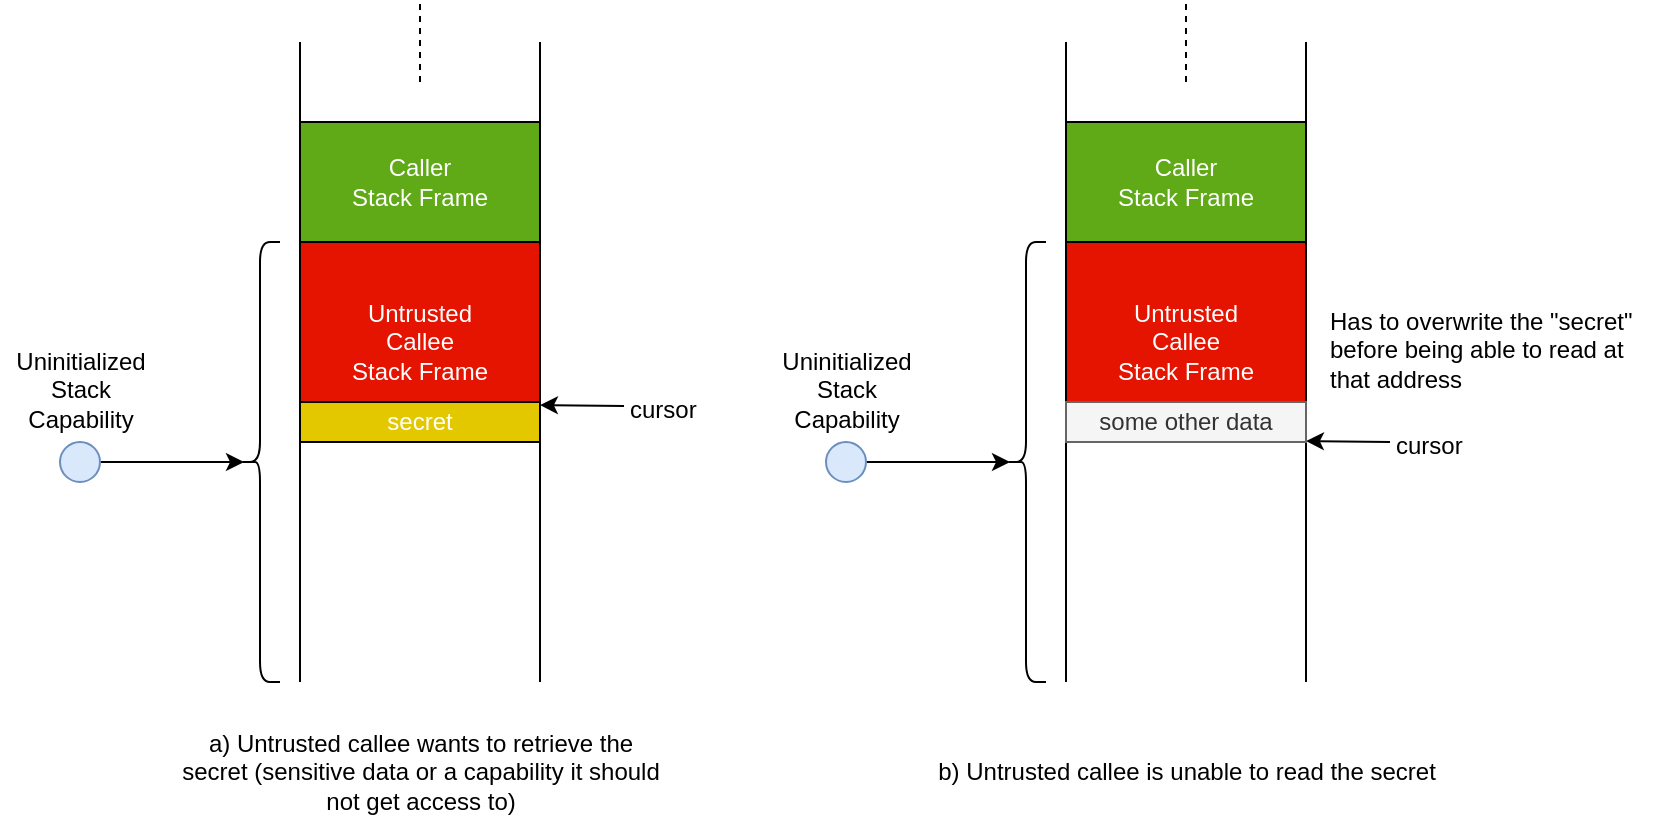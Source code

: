 <mxfile version="12.9.13" type="device"><diagram id="PjYeybVtm9ufVhOcvGIO" name="Page-1"><mxGraphModel dx="2008" dy="726" grid="1" gridSize="10" guides="1" tooltips="1" connect="1" arrows="1" fold="1" page="1" pageScale="1" pageWidth="850" pageHeight="1100" math="0" shadow="0"><root><mxCell id="0"/><mxCell id="1" parent="0"/><mxCell id="3q2pvhwi0i0WQqCyVRY3-1" value="" style="endArrow=none;html=1;" parent="1" edge="1"><mxGeometry width="50" height="50" relative="1" as="geometry"><mxPoint x="310" y="420" as="sourcePoint"/><mxPoint x="310" y="100" as="targetPoint"/></mxGeometry></mxCell><mxCell id="3q2pvhwi0i0WQqCyVRY3-2" value="" style="endArrow=none;html=1;" parent="1" edge="1"><mxGeometry width="50" height="50" relative="1" as="geometry"><mxPoint x="430" y="420" as="sourcePoint"/><mxPoint x="430" y="100" as="targetPoint"/></mxGeometry></mxCell><mxCell id="3q2pvhwi0i0WQqCyVRY3-3" value="" style="endArrow=none;dashed=1;html=1;" parent="1" edge="1"><mxGeometry width="50" height="50" relative="1" as="geometry"><mxPoint x="370" y="120" as="sourcePoint"/><mxPoint x="370" y="80" as="targetPoint"/></mxGeometry></mxCell><mxCell id="3q2pvhwi0i0WQqCyVRY3-4" value="Caller&lt;br&gt;Stack Frame" style="rounded=0;whiteSpace=wrap;html=1;strokeColor=#000000;align=center;fillColor=#60a917;fontColor=#ffffff;" parent="1" vertex="1"><mxGeometry x="310" y="140" width="120" height="60" as="geometry"/></mxCell><mxCell id="3q2pvhwi0i0WQqCyVRY3-5" value="Untrusted&lt;br&gt;Callee&lt;br&gt;Stack Frame" style="rounded=0;whiteSpace=wrap;html=1;strokeColor=#000000;align=center;fillColor=#e51400;fontColor=#ffffff;" parent="1" vertex="1"><mxGeometry x="310" y="200" width="120" height="100" as="geometry"/></mxCell><mxCell id="3q2pvhwi0i0WQqCyVRY3-10" style="edgeStyle=orthogonalEdgeStyle;rounded=0;orthogonalLoop=1;jettySize=auto;html=1;entryX=0.1;entryY=0.5;entryDx=0;entryDy=0;entryPerimeter=0;" parent="1" source="3q2pvhwi0i0WQqCyVRY3-6" target="3q2pvhwi0i0WQqCyVRY3-7" edge="1"><mxGeometry relative="1" as="geometry"/></mxCell><mxCell id="3q2pvhwi0i0WQqCyVRY3-6" value="" style="ellipse;whiteSpace=wrap;html=1;aspect=fixed;strokeColor=#6c8ebf;align=center;fillColor=#dae8fc;" parent="1" vertex="1"><mxGeometry x="190" y="300" width="20" height="20" as="geometry"/></mxCell><mxCell id="3q2pvhwi0i0WQqCyVRY3-7" value="" style="shape=curlyBracket;whiteSpace=wrap;html=1;rounded=1;strokeColor=#000000;align=center;" parent="1" vertex="1"><mxGeometry x="280" y="200" width="20" height="220" as="geometry"/></mxCell><mxCell id="3q2pvhwi0i0WQqCyVRY3-9" value="Uninitialized&lt;br&gt;Stack&lt;br&gt;Capability" style="text;html=1;resizable=0;points=[];autosize=1;align=center;verticalAlign=top;spacingTop=-4;" parent="1" vertex="1"><mxGeometry x="160" y="250" width="80" height="40" as="geometry"/></mxCell><mxCell id="3q2pvhwi0i0WQqCyVRY3-19" value="" style="endArrow=classic;html=1;entryX=0.983;entryY=-0.074;entryDx=0;entryDy=0;entryPerimeter=0;" parent="1" edge="1"><mxGeometry width="50" height="50" relative="1" as="geometry"><mxPoint x="472" y="300" as="sourcePoint"/><mxPoint x="429.96" y="299.52" as="targetPoint"/></mxGeometry></mxCell><mxCell id="3q2pvhwi0i0WQqCyVRY3-20" value="cursor" style="text;html=1;resizable=0;points=[];autosize=1;align=left;verticalAlign=top;spacingTop=-4;" parent="1" vertex="1"><mxGeometry x="473" y="292" width="50" height="20" as="geometry"/></mxCell><mxCell id="3q2pvhwi0i0WQqCyVRY3-21" value="Has to overwrite the &quot;secret&quot;&lt;br&gt;before being able to read at &lt;br&gt;that address" style="text;html=1;resizable=0;points=[];autosize=1;align=left;verticalAlign=top;spacingTop=-4;" parent="1" vertex="1"><mxGeometry x="440" y="230" width="170" height="40" as="geometry"/></mxCell><mxCell id="3q2pvhwi0i0WQqCyVRY3-22" value="some other data" style="rounded=0;whiteSpace=wrap;html=1;strokeColor=#666666;align=center;fillColor=#f5f5f5;fontColor=#333333;" parent="1" vertex="1"><mxGeometry x="310" y="280" width="120" height="20" as="geometry"/></mxCell><mxCell id="NSTGnQziYv_vjfAYTry1-13" value="" style="endArrow=none;html=1;" edge="1" parent="1"><mxGeometry width="50" height="50" relative="1" as="geometry"><mxPoint x="-73" y="420" as="sourcePoint"/><mxPoint x="-73" y="100" as="targetPoint"/></mxGeometry></mxCell><mxCell id="NSTGnQziYv_vjfAYTry1-14" value="" style="endArrow=none;html=1;" edge="1" parent="1"><mxGeometry width="50" height="50" relative="1" as="geometry"><mxPoint x="47" y="420" as="sourcePoint"/><mxPoint x="47" y="100" as="targetPoint"/></mxGeometry></mxCell><mxCell id="NSTGnQziYv_vjfAYTry1-15" value="" style="endArrow=none;dashed=1;html=1;" edge="1" parent="1"><mxGeometry width="50" height="50" relative="1" as="geometry"><mxPoint x="-13" y="120" as="sourcePoint"/><mxPoint x="-13" y="80" as="targetPoint"/></mxGeometry></mxCell><mxCell id="NSTGnQziYv_vjfAYTry1-16" value="Caller&lt;br&gt;Stack Frame" style="rounded=0;whiteSpace=wrap;html=1;strokeColor=#000000;align=center;fillColor=#60a917;fontColor=#ffffff;" vertex="1" parent="1"><mxGeometry x="-73" y="140" width="120" height="60" as="geometry"/></mxCell><mxCell id="NSTGnQziYv_vjfAYTry1-17" value="Untrusted&lt;br&gt;Callee&lt;br&gt;Stack Frame" style="rounded=0;whiteSpace=wrap;html=1;strokeColor=#000000;align=center;fillColor=#e51400;fontColor=#ffffff;" vertex="1" parent="1"><mxGeometry x="-73" y="200" width="120" height="100" as="geometry"/></mxCell><mxCell id="NSTGnQziYv_vjfAYTry1-18" style="edgeStyle=orthogonalEdgeStyle;rounded=0;orthogonalLoop=1;jettySize=auto;html=1;entryX=0.1;entryY=0.5;entryDx=0;entryDy=0;entryPerimeter=0;" edge="1" parent="1" source="NSTGnQziYv_vjfAYTry1-19" target="NSTGnQziYv_vjfAYTry1-20"><mxGeometry relative="1" as="geometry"/></mxCell><mxCell id="NSTGnQziYv_vjfAYTry1-19" value="" style="ellipse;whiteSpace=wrap;html=1;aspect=fixed;strokeColor=#6c8ebf;align=center;fillColor=#dae8fc;" vertex="1" parent="1"><mxGeometry x="-193" y="300" width="20" height="20" as="geometry"/></mxCell><mxCell id="NSTGnQziYv_vjfAYTry1-20" value="" style="shape=curlyBracket;whiteSpace=wrap;html=1;rounded=1;strokeColor=#000000;align=center;" vertex="1" parent="1"><mxGeometry x="-103" y="200" width="20" height="220" as="geometry"/></mxCell><mxCell id="NSTGnQziYv_vjfAYTry1-21" value="Uninitialized&lt;br&gt;Stack&lt;br&gt;Capability" style="text;html=1;resizable=0;points=[];autosize=1;align=center;verticalAlign=top;spacingTop=-4;" vertex="1" parent="1"><mxGeometry x="-223" y="250" width="80" height="40" as="geometry"/></mxCell><mxCell id="NSTGnQziYv_vjfAYTry1-22" value="" style="endArrow=classic;html=1;entryX=0.983;entryY=-0.074;entryDx=0;entryDy=0;entryPerimeter=0;" edge="1" parent="1"><mxGeometry width="50" height="50" relative="1" as="geometry"><mxPoint x="89" y="282" as="sourcePoint"/><mxPoint x="46.96" y="281.52" as="targetPoint"/></mxGeometry></mxCell><mxCell id="NSTGnQziYv_vjfAYTry1-23" value="cursor" style="text;html=1;resizable=0;points=[];autosize=1;align=left;verticalAlign=top;spacingTop=-4;" vertex="1" parent="1"><mxGeometry x="90" y="274" width="50" height="20" as="geometry"/></mxCell><mxCell id="NSTGnQziYv_vjfAYTry1-24" value="secret" style="rounded=0;whiteSpace=wrap;html=1;strokeColor=#000000;align=center;fillColor=#e3c800;fontColor=#ffffff;" vertex="1" parent="1"><mxGeometry x="-73" y="280" width="120" height="20" as="geometry"/></mxCell><mxCell id="NSTGnQziYv_vjfAYTry1-25" value="a) Untrusted callee wants to retrieve the&lt;br&gt;secret (sensitive data or a capability it should&lt;br&gt;not get access to)" style="text;html=1;align=center;verticalAlign=middle;resizable=0;points=[];autosize=1;" vertex="1" parent="1"><mxGeometry x="-138" y="440" width="250" height="50" as="geometry"/></mxCell><mxCell id="NSTGnQziYv_vjfAYTry1-26" value="b) Untrusted callee is unable to read the secret" style="text;html=1;align=center;verticalAlign=middle;resizable=0;points=[];autosize=1;" vertex="1" parent="1"><mxGeometry x="240" y="455" width="260" height="20" as="geometry"/></mxCell></root></mxGraphModel></diagram></mxfile>
